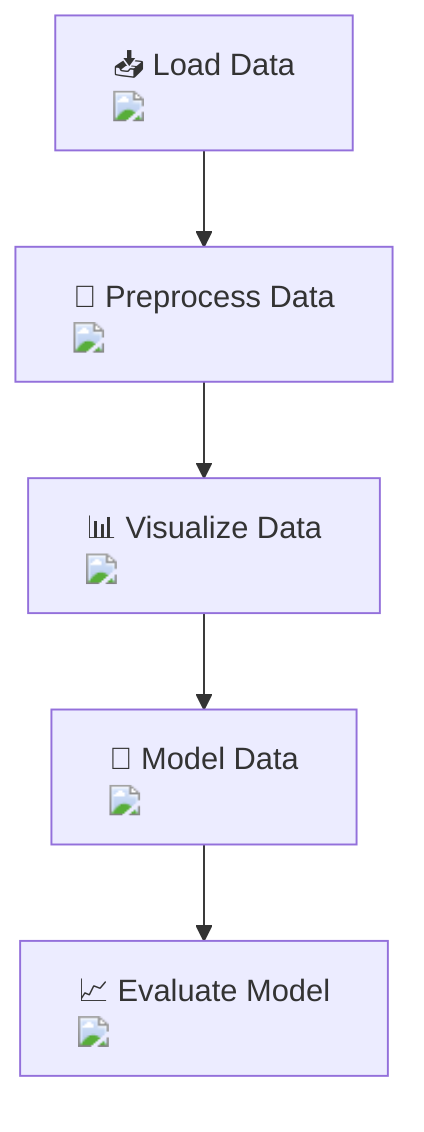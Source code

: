 flowchart TD
    A["📥 Load Data <img src='file.svg'/>"] --> B["🧹 Preprocess Data <img src='column_split.svg'/>"]
    B --> C["📊 Visualize Data <img src='scatter_plot_template.svg'/>"]
    C --> D["🧠 Model Data <img src='brain.svg'/>"]
    D --> E["📈 Evaluate Model <img src='barplot_template.svg'/>"]